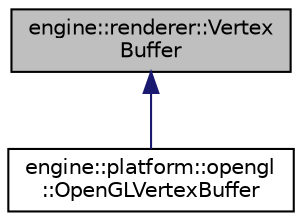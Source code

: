 digraph "engine::renderer::VertexBuffer"
{
 // LATEX_PDF_SIZE
  edge [fontname="Helvetica",fontsize="10",labelfontname="Helvetica",labelfontsize="10"];
  node [fontname="Helvetica",fontsize="10",shape=record];
  Node1 [label="engine::renderer::Vertex\lBuffer",height=0.2,width=0.4,color="black", fillcolor="grey75", style="filled", fontcolor="black",tooltip="The base VertexBuffer class to be used for creating vertex buffers."];
  Node1 -> Node2 [dir="back",color="midnightblue",fontsize="10",style="solid",fontname="Helvetica"];
  Node2 [label="engine::platform::opengl\l::OpenGLVertexBuffer",height=0.2,width=0.4,color="black", fillcolor="white", style="filled",URL="$classengine_1_1platform_1_1opengl_1_1OpenGLVertexBuffer.html",tooltip=" "];
}

